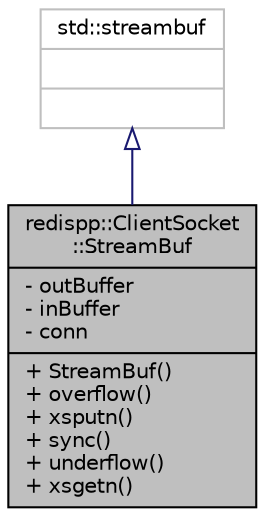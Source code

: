 digraph "redispp::ClientSocket::StreamBuf"
{
  edge [fontname="Helvetica",fontsize="10",labelfontname="Helvetica",labelfontsize="10"];
  node [fontname="Helvetica",fontsize="10",shape=record];
  Node0 [label="{redispp::ClientSocket\l::StreamBuf\n|- outBuffer\l- inBuffer\l- conn\l|+ StreamBuf()\l+ overflow()\l+ xsputn()\l+ sync()\l+ underflow()\l+ xsgetn()\l}",height=0.2,width=0.4,color="black", fillcolor="grey75", style="filled", fontcolor="black"];
  Node1 -> Node0 [dir="back",color="midnightblue",fontsize="10",style="solid",arrowtail="onormal",fontname="Helvetica"];
  Node1 [label="{std::streambuf\n||}",height=0.2,width=0.4,color="grey75", fillcolor="white", style="filled"];
}
